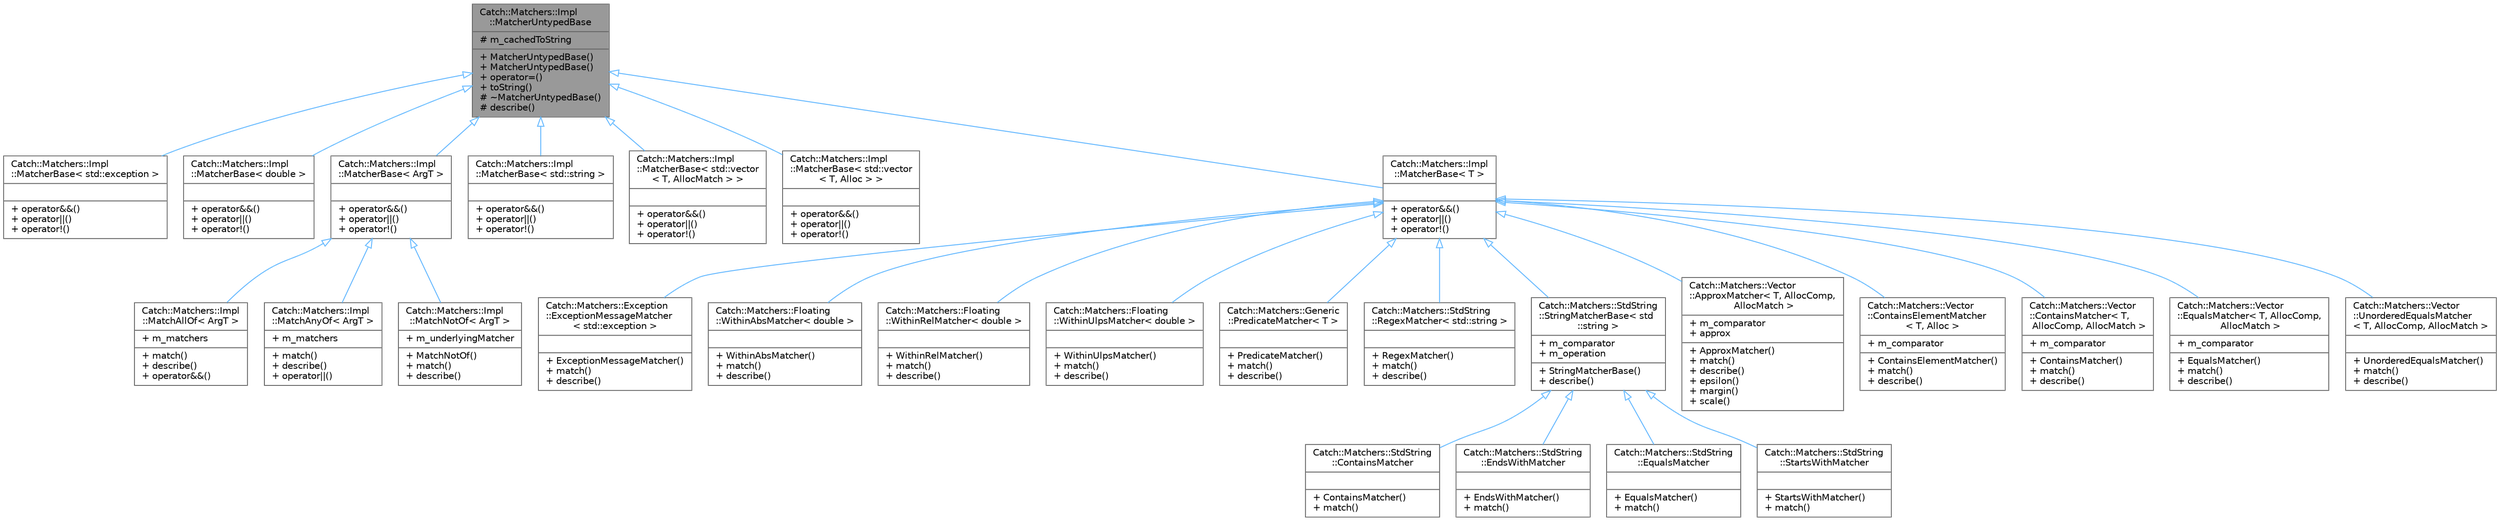 digraph "Catch::Matchers::Impl::MatcherUntypedBase"
{
 // LATEX_PDF_SIZE
  bgcolor="transparent";
  edge [fontname=Helvetica,fontsize=10,labelfontname=Helvetica,labelfontsize=10];
  node [fontname=Helvetica,fontsize=10,shape=box,height=0.2,width=0.4];
  Node1 [shape=record,label="{Catch::Matchers::Impl\l::MatcherUntypedBase\n|# m_cachedToString\l|+ MatcherUntypedBase()\l+ MatcherUntypedBase()\l+ operator=()\l+ toString()\l# ~MatcherUntypedBase()\l# describe()\l}",height=0.2,width=0.4,color="gray40", fillcolor="grey60", style="filled", fontcolor="black",tooltip=" "];
  Node1 -> Node2 [dir="back",color="steelblue1",style="solid",arrowtail="onormal"];
  Node2 [shape=record,label="{Catch::Matchers::Impl\l::MatcherBase\< std::exception \>\n||+ operator&&()\l+ operator\|\|()\l+ operator!()\l}",height=0.2,width=0.4,color="gray40", fillcolor="white", style="filled",URL="$struct_catch_1_1_matchers_1_1_impl_1_1_matcher_base.html",tooltip=" "];
  Node1 -> Node3 [dir="back",color="steelblue1",style="solid",arrowtail="onormal"];
  Node3 [shape=record,label="{Catch::Matchers::Impl\l::MatcherBase\< double \>\n||+ operator&&()\l+ operator\|\|()\l+ operator!()\l}",height=0.2,width=0.4,color="gray40", fillcolor="white", style="filled",URL="$struct_catch_1_1_matchers_1_1_impl_1_1_matcher_base.html",tooltip=" "];
  Node1 -> Node4 [dir="back",color="steelblue1",style="solid",arrowtail="onormal"];
  Node4 [shape=record,label="{Catch::Matchers::Impl\l::MatcherBase\< ArgT \>\n||+ operator&&()\l+ operator\|\|()\l+ operator!()\l}",height=0.2,width=0.4,color="gray40", fillcolor="white", style="filled",URL="$struct_catch_1_1_matchers_1_1_impl_1_1_matcher_base.html",tooltip=" "];
  Node4 -> Node5 [dir="back",color="steelblue1",style="solid",arrowtail="onormal"];
  Node5 [shape=record,label="{Catch::Matchers::Impl\l::MatchAllOf\< ArgT \>\n|+ m_matchers\l|+ match()\l+ describe()\l+ operator&&()\l}",height=0.2,width=0.4,color="gray40", fillcolor="white", style="filled",URL="$struct_catch_1_1_matchers_1_1_impl_1_1_match_all_of.html",tooltip=" "];
  Node4 -> Node6 [dir="back",color="steelblue1",style="solid",arrowtail="onormal"];
  Node6 [shape=record,label="{Catch::Matchers::Impl\l::MatchAnyOf\< ArgT \>\n|+ m_matchers\l|+ match()\l+ describe()\l+ operator\|\|()\l}",height=0.2,width=0.4,color="gray40", fillcolor="white", style="filled",URL="$struct_catch_1_1_matchers_1_1_impl_1_1_match_any_of.html",tooltip=" "];
  Node4 -> Node7 [dir="back",color="steelblue1",style="solid",arrowtail="onormal"];
  Node7 [shape=record,label="{Catch::Matchers::Impl\l::MatchNotOf\< ArgT \>\n|+ m_underlyingMatcher\l|+ MatchNotOf()\l+ match()\l+ describe()\l}",height=0.2,width=0.4,color="gray40", fillcolor="white", style="filled",URL="$struct_catch_1_1_matchers_1_1_impl_1_1_match_not_of.html",tooltip=" "];
  Node1 -> Node8 [dir="back",color="steelblue1",style="solid",arrowtail="onormal"];
  Node8 [shape=record,label="{Catch::Matchers::Impl\l::MatcherBase\< std::string \>\n||+ operator&&()\l+ operator\|\|()\l+ operator!()\l}",height=0.2,width=0.4,color="gray40", fillcolor="white", style="filled",URL="$struct_catch_1_1_matchers_1_1_impl_1_1_matcher_base.html",tooltip=" "];
  Node1 -> Node9 [dir="back",color="steelblue1",style="solid",arrowtail="onormal"];
  Node9 [shape=record,label="{Catch::Matchers::Impl\l::MatcherBase\< std::vector\l\< T, AllocMatch \> \>\n||+ operator&&()\l+ operator\|\|()\l+ operator!()\l}",height=0.2,width=0.4,color="gray40", fillcolor="white", style="filled",URL="$struct_catch_1_1_matchers_1_1_impl_1_1_matcher_base.html",tooltip=" "];
  Node1 -> Node10 [dir="back",color="steelblue1",style="solid",arrowtail="onormal"];
  Node10 [shape=record,label="{Catch::Matchers::Impl\l::MatcherBase\< std::vector\l\< T, Alloc \> \>\n||+ operator&&()\l+ operator\|\|()\l+ operator!()\l}",height=0.2,width=0.4,color="gray40", fillcolor="white", style="filled",URL="$struct_catch_1_1_matchers_1_1_impl_1_1_matcher_base.html",tooltip=" "];
  Node1 -> Node11 [dir="back",color="steelblue1",style="solid",arrowtail="onormal"];
  Node11 [shape=record,label="{Catch::Matchers::Impl\l::MatcherBase\< T \>\n||+ operator&&()\l+ operator\|\|()\l+ operator!()\l}",height=0.2,width=0.4,color="gray40", fillcolor="white", style="filled",URL="$struct_catch_1_1_matchers_1_1_impl_1_1_matcher_base.html",tooltip=" "];
  Node11 -> Node12 [dir="back",color="steelblue1",style="solid",arrowtail="onormal"];
  Node12 [shape=record,label="{Catch::Matchers::Exception\l::ExceptionMessageMatcher\l\< std::exception \>\n||+ ExceptionMessageMatcher()\l+ match()\l+ describe()\l}",height=0.2,width=0.4,color="gray40", fillcolor="white", style="filled",URL="$class_catch_1_1_matchers_1_1_exception_1_1_exception_message_matcher.html",tooltip=" "];
  Node11 -> Node13 [dir="back",color="steelblue1",style="solid",arrowtail="onormal"];
  Node13 [shape=record,label="{Catch::Matchers::Floating\l::WithinAbsMatcher\< double \>\n||+ WithinAbsMatcher()\l+ match()\l+ describe()\l}",height=0.2,width=0.4,color="gray40", fillcolor="white", style="filled",URL="$struct_catch_1_1_matchers_1_1_floating_1_1_within_abs_matcher.html",tooltip=" "];
  Node11 -> Node14 [dir="back",color="steelblue1",style="solid",arrowtail="onormal"];
  Node14 [shape=record,label="{Catch::Matchers::Floating\l::WithinRelMatcher\< double \>\n||+ WithinRelMatcher()\l+ match()\l+ describe()\l}",height=0.2,width=0.4,color="gray40", fillcolor="white", style="filled",URL="$struct_catch_1_1_matchers_1_1_floating_1_1_within_rel_matcher.html",tooltip=" "];
  Node11 -> Node15 [dir="back",color="steelblue1",style="solid",arrowtail="onormal"];
  Node15 [shape=record,label="{Catch::Matchers::Floating\l::WithinUlpsMatcher\< double \>\n||+ WithinUlpsMatcher()\l+ match()\l+ describe()\l}",height=0.2,width=0.4,color="gray40", fillcolor="white", style="filled",URL="$struct_catch_1_1_matchers_1_1_floating_1_1_within_ulps_matcher.html",tooltip=" "];
  Node11 -> Node16 [dir="back",color="steelblue1",style="solid",arrowtail="onormal"];
  Node16 [shape=record,label="{Catch::Matchers::Generic\l::PredicateMatcher\< T \>\n||+ PredicateMatcher()\l+ match()\l+ describe()\l}",height=0.2,width=0.4,color="gray40", fillcolor="white", style="filled",URL="$class_catch_1_1_matchers_1_1_generic_1_1_predicate_matcher.html",tooltip=" "];
  Node11 -> Node17 [dir="back",color="steelblue1",style="solid",arrowtail="onormal"];
  Node17 [shape=record,label="{Catch::Matchers::StdString\l::RegexMatcher\< std::string \>\n||+ RegexMatcher()\l+ match()\l+ describe()\l}",height=0.2,width=0.4,color="gray40", fillcolor="white", style="filled",URL="$struct_catch_1_1_matchers_1_1_std_string_1_1_regex_matcher.html",tooltip=" "];
  Node11 -> Node18 [dir="back",color="steelblue1",style="solid",arrowtail="onormal"];
  Node18 [shape=record,label="{Catch::Matchers::StdString\l::StringMatcherBase\< std\l::string \>\n|+ m_comparator\l+ m_operation\l|+ StringMatcherBase()\l+ describe()\l}",height=0.2,width=0.4,color="gray40", fillcolor="white", style="filled",URL="$struct_catch_1_1_matchers_1_1_std_string_1_1_string_matcher_base.html",tooltip=" "];
  Node18 -> Node19 [dir="back",color="steelblue1",style="solid",arrowtail="onormal"];
  Node19 [shape=record,label="{Catch::Matchers::StdString\l::ContainsMatcher\n||+ ContainsMatcher()\l+ match()\l}",height=0.2,width=0.4,color="gray40", fillcolor="white", style="filled",URL="$struct_catch_1_1_matchers_1_1_std_string_1_1_contains_matcher.html",tooltip=" "];
  Node18 -> Node20 [dir="back",color="steelblue1",style="solid",arrowtail="onormal"];
  Node20 [shape=record,label="{Catch::Matchers::StdString\l::EndsWithMatcher\n||+ EndsWithMatcher()\l+ match()\l}",height=0.2,width=0.4,color="gray40", fillcolor="white", style="filled",URL="$struct_catch_1_1_matchers_1_1_std_string_1_1_ends_with_matcher.html",tooltip=" "];
  Node18 -> Node21 [dir="back",color="steelblue1",style="solid",arrowtail="onormal"];
  Node21 [shape=record,label="{Catch::Matchers::StdString\l::EqualsMatcher\n||+ EqualsMatcher()\l+ match()\l}",height=0.2,width=0.4,color="gray40", fillcolor="white", style="filled",URL="$struct_catch_1_1_matchers_1_1_std_string_1_1_equals_matcher.html",tooltip=" "];
  Node18 -> Node22 [dir="back",color="steelblue1",style="solid",arrowtail="onormal"];
  Node22 [shape=record,label="{Catch::Matchers::StdString\l::StartsWithMatcher\n||+ StartsWithMatcher()\l+ match()\l}",height=0.2,width=0.4,color="gray40", fillcolor="white", style="filled",URL="$struct_catch_1_1_matchers_1_1_std_string_1_1_starts_with_matcher.html",tooltip=" "];
  Node11 -> Node23 [dir="back",color="steelblue1",style="solid",arrowtail="onormal"];
  Node23 [shape=record,label="{Catch::Matchers::Vector\l::ApproxMatcher\< T, AllocComp,\l AllocMatch \>\n|+ m_comparator\l+ approx\l|+ ApproxMatcher()\l+ match()\l+ describe()\l+ epsilon()\l+ margin()\l+ scale()\l}",height=0.2,width=0.4,color="gray40", fillcolor="white", style="filled",URL="$struct_catch_1_1_matchers_1_1_vector_1_1_approx_matcher.html",tooltip=" "];
  Node11 -> Node24 [dir="back",color="steelblue1",style="solid",arrowtail="onormal"];
  Node24 [shape=record,label="{Catch::Matchers::Vector\l::ContainsElementMatcher\l\< T, Alloc \>\n|+ m_comparator\l|+ ContainsElementMatcher()\l+ match()\l+ describe()\l}",height=0.2,width=0.4,color="gray40", fillcolor="white", style="filled",URL="$struct_catch_1_1_matchers_1_1_vector_1_1_contains_element_matcher.html",tooltip=" "];
  Node11 -> Node25 [dir="back",color="steelblue1",style="solid",arrowtail="onormal"];
  Node25 [shape=record,label="{Catch::Matchers::Vector\l::ContainsMatcher\< T,\l AllocComp, AllocMatch \>\n|+ m_comparator\l|+ ContainsMatcher()\l+ match()\l+ describe()\l}",height=0.2,width=0.4,color="gray40", fillcolor="white", style="filled",URL="$struct_catch_1_1_matchers_1_1_vector_1_1_contains_matcher.html",tooltip=" "];
  Node11 -> Node26 [dir="back",color="steelblue1",style="solid",arrowtail="onormal"];
  Node26 [shape=record,label="{Catch::Matchers::Vector\l::EqualsMatcher\< T, AllocComp,\l AllocMatch \>\n|+ m_comparator\l|+ EqualsMatcher()\l+ match()\l+ describe()\l}",height=0.2,width=0.4,color="gray40", fillcolor="white", style="filled",URL="$struct_catch_1_1_matchers_1_1_vector_1_1_equals_matcher.html",tooltip=" "];
  Node11 -> Node27 [dir="back",color="steelblue1",style="solid",arrowtail="onormal"];
  Node27 [shape=record,label="{Catch::Matchers::Vector\l::UnorderedEqualsMatcher\l\< T, AllocComp, AllocMatch \>\n||+ UnorderedEqualsMatcher()\l+ match()\l+ describe()\l}",height=0.2,width=0.4,color="gray40", fillcolor="white", style="filled",URL="$struct_catch_1_1_matchers_1_1_vector_1_1_unordered_equals_matcher.html",tooltip=" "];
}
